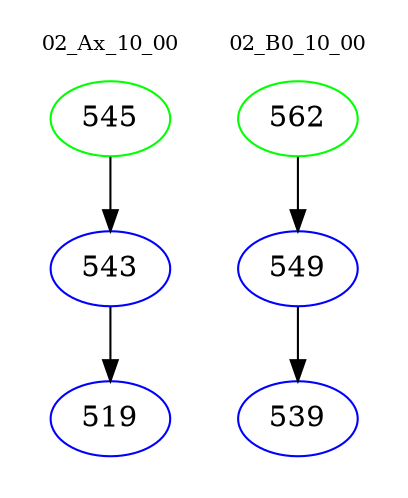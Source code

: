 digraph{
subgraph cluster_0 {
color = white
label = "02_Ax_10_00";
fontsize=10;
T0_545 [label="545", color="green"]
T0_545 -> T0_543 [color="black"]
T0_543 [label="543", color="blue"]
T0_543 -> T0_519 [color="black"]
T0_519 [label="519", color="blue"]
}
subgraph cluster_1 {
color = white
label = "02_B0_10_00";
fontsize=10;
T1_562 [label="562", color="green"]
T1_562 -> T1_549 [color="black"]
T1_549 [label="549", color="blue"]
T1_549 -> T1_539 [color="black"]
T1_539 [label="539", color="blue"]
}
}
